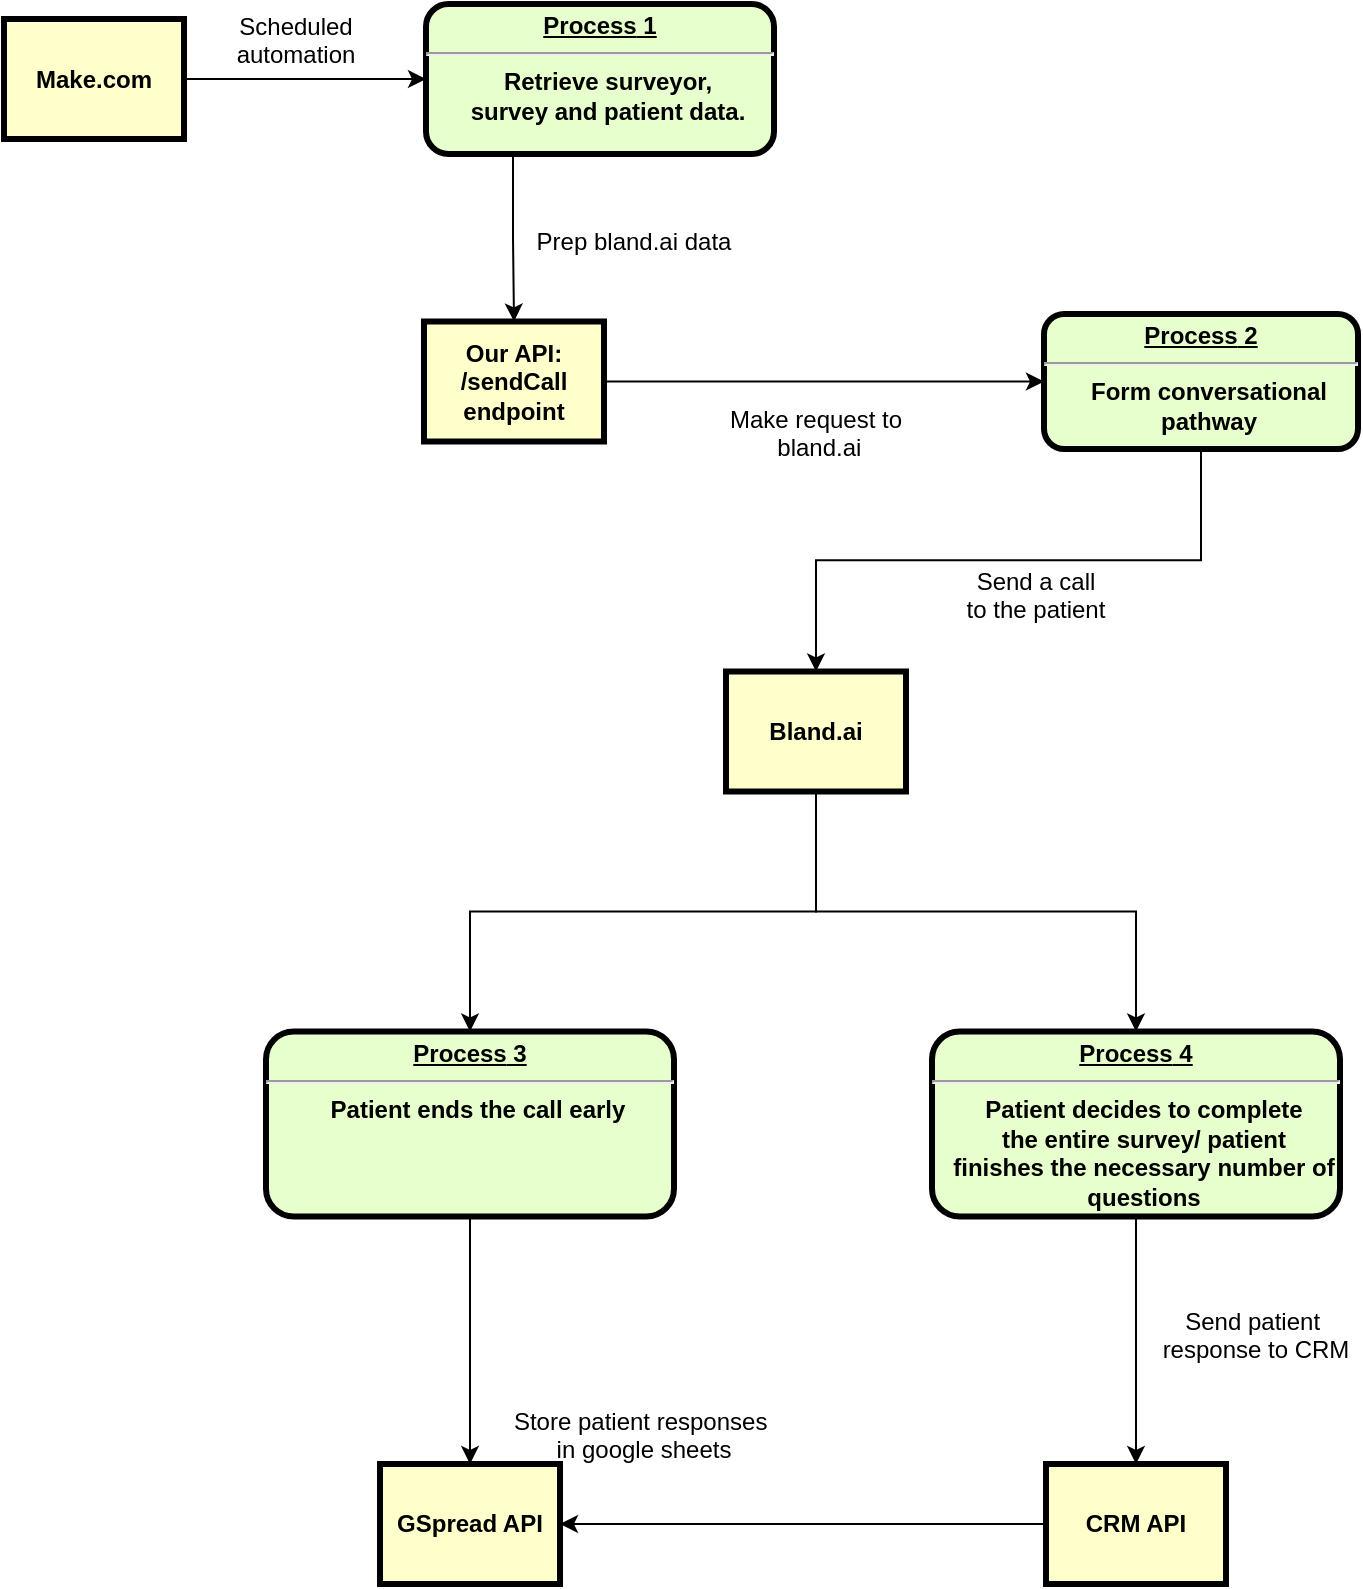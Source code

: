 <mxfile version="24.7.6">
  <diagram name="Page-1" id="c7558073-3199-34d8-9f00-42111426c3f3">
    <mxGraphModel dx="993" dy="530" grid="1" gridSize="10" guides="1" tooltips="1" connect="1" arrows="1" fold="1" page="1" pageScale="1" pageWidth="826" pageHeight="1169" background="none" math="0" shadow="0">
      <root>
        <mxCell id="0" />
        <mxCell id="1" parent="0" />
        <mxCell id="ErG2O9qAp3Nakc66tyu8-138" style="edgeStyle=orthogonalEdgeStyle;rounded=0;orthogonalLoop=1;jettySize=auto;html=1;exitX=1;exitY=0.5;exitDx=0;exitDy=0;entryX=0;entryY=0.5;entryDx=0;entryDy=0;" edge="1" parent="1" source="ErG2O9qAp3Nakc66tyu8-103" target="ErG2O9qAp3Nakc66tyu8-106">
          <mxGeometry relative="1" as="geometry" />
        </mxCell>
        <mxCell id="ErG2O9qAp3Nakc66tyu8-103" value="Make.com" style="whiteSpace=wrap;align=center;verticalAlign=middle;fontStyle=1;strokeWidth=3;fillColor=#FFFFCC" vertex="1" parent="1">
          <mxGeometry x="79" y="37.5" width="90" height="60" as="geometry" />
        </mxCell>
        <mxCell id="ErG2O9qAp3Nakc66tyu8-104" value="Scheduled &#xa;automation" style="text;spacingTop=-5;align=center" vertex="1" parent="1">
          <mxGeometry x="210" y="32.5" width="30" height="20" as="geometry" />
        </mxCell>
        <mxCell id="ErG2O9qAp3Nakc66tyu8-135" style="edgeStyle=orthogonalEdgeStyle;rounded=0;orthogonalLoop=1;jettySize=auto;html=1;exitX=0.25;exitY=1;exitDx=0;exitDy=0;entryX=0.5;entryY=0;entryDx=0;entryDy=0;" edge="1" parent="1" source="ErG2O9qAp3Nakc66tyu8-106" target="ErG2O9qAp3Nakc66tyu8-109">
          <mxGeometry relative="1" as="geometry" />
        </mxCell>
        <mxCell id="ErG2O9qAp3Nakc66tyu8-106" value="&lt;p style=&quot;margin: 0px; margin-top: 4px; text-align: center; text-decoration: underline;&quot;&gt;&lt;strong&gt;&lt;strong&gt;Process&lt;/strong&gt;&amp;nbsp;1&lt;br&gt;&lt;/strong&gt;&lt;/p&gt;&lt;hr&gt;&lt;p style=&quot;margin: 0px; margin-left: 8px;&quot;&gt;Retrieve&amp;nbsp;&lt;span style=&quot;background-color: initial;&quot;&gt;surveyor,&lt;/span&gt;&lt;/p&gt;&lt;p style=&quot;margin: 0px; margin-left: 8px;&quot;&gt;survey and patient data.&lt;/p&gt;" style="verticalAlign=middle;align=center;overflow=fill;fontSize=12;fontFamily=Helvetica;html=1;rounded=1;fontStyle=1;strokeWidth=3;fillColor=#E6FFCC" vertex="1" parent="1">
          <mxGeometry x="290" y="30" width="174" height="75" as="geometry" />
        </mxCell>
        <mxCell id="ErG2O9qAp3Nakc66tyu8-108" value="Prep bland.ai data" style="text;spacingTop=-5;align=center" vertex="1" parent="1">
          <mxGeometry x="379" y="140" width="30" height="20" as="geometry" />
        </mxCell>
        <mxCell id="ErG2O9qAp3Nakc66tyu8-133" style="edgeStyle=orthogonalEdgeStyle;rounded=0;orthogonalLoop=1;jettySize=auto;html=1;exitX=1;exitY=0.5;exitDx=0;exitDy=0;entryX=0;entryY=0.5;entryDx=0;entryDy=0;" edge="1" parent="1" source="ErG2O9qAp3Nakc66tyu8-109" target="ErG2O9qAp3Nakc66tyu8-110">
          <mxGeometry relative="1" as="geometry" />
        </mxCell>
        <mxCell id="ErG2O9qAp3Nakc66tyu8-109" value="Our API:&#xa;/sendCall&#xa;endpoint" style="whiteSpace=wrap;align=center;verticalAlign=middle;fontStyle=1;strokeWidth=3;fillColor=#FFFFCC" vertex="1" parent="1">
          <mxGeometry x="289" y="188.75" width="90" height="60" as="geometry" />
        </mxCell>
        <mxCell id="ErG2O9qAp3Nakc66tyu8-131" style="edgeStyle=orthogonalEdgeStyle;rounded=0;orthogonalLoop=1;jettySize=auto;html=1;exitX=0.5;exitY=1;exitDx=0;exitDy=0;entryX=0.5;entryY=0;entryDx=0;entryDy=0;" edge="1" parent="1" source="ErG2O9qAp3Nakc66tyu8-110" target="ErG2O9qAp3Nakc66tyu8-114">
          <mxGeometry relative="1" as="geometry" />
        </mxCell>
        <mxCell id="ErG2O9qAp3Nakc66tyu8-110" value="&lt;p style=&quot;margin: 0px; margin-top: 4px; text-align: center; text-decoration: underline;&quot;&gt;&lt;strong&gt;&lt;strong&gt;Process&lt;/strong&gt;&amp;nbsp;2&lt;br&gt;&lt;/strong&gt;&lt;/p&gt;&lt;hr&gt;&lt;p style=&quot;margin: 0px; margin-left: 8px;&quot;&gt;Form conversational&lt;/p&gt;&lt;p style=&quot;margin: 0px; margin-left: 8px;&quot;&gt;pathway&lt;/p&gt;" style="verticalAlign=middle;align=center;overflow=fill;fontSize=12;fontFamily=Helvetica;html=1;rounded=1;fontStyle=1;strokeWidth=3;fillColor=#E6FFCC" vertex="1" parent="1">
          <mxGeometry x="599" y="185" width="157" height="67.5" as="geometry" />
        </mxCell>
        <mxCell id="ErG2O9qAp3Nakc66tyu8-112" value="Make request to&#xa; bland.ai&#xa;" style="text;spacingTop=-5;align=center" vertex="1" parent="1">
          <mxGeometry x="470" y="228.75" width="30" height="20" as="geometry" />
        </mxCell>
        <mxCell id="ErG2O9qAp3Nakc66tyu8-113" value="Send a call&#xa;to the patient" style="text;spacingTop=-5;align=center" vertex="1" parent="1">
          <mxGeometry x="580" y="310" width="30" height="20" as="geometry" />
        </mxCell>
        <mxCell id="ErG2O9qAp3Nakc66tyu8-156" style="edgeStyle=orthogonalEdgeStyle;rounded=0;orthogonalLoop=1;jettySize=auto;html=1;exitX=0.5;exitY=1;exitDx=0;exitDy=0;entryX=0.5;entryY=0;entryDx=0;entryDy=0;" edge="1" parent="1" source="ErG2O9qAp3Nakc66tyu8-114" target="ErG2O9qAp3Nakc66tyu8-123">
          <mxGeometry relative="1" as="geometry" />
        </mxCell>
        <mxCell id="ErG2O9qAp3Nakc66tyu8-158" style="edgeStyle=orthogonalEdgeStyle;rounded=0;orthogonalLoop=1;jettySize=auto;html=1;exitX=0.5;exitY=1;exitDx=0;exitDy=0;entryX=0.5;entryY=0;entryDx=0;entryDy=0;" edge="1" parent="1" source="ErG2O9qAp3Nakc66tyu8-114" target="ErG2O9qAp3Nakc66tyu8-118">
          <mxGeometry relative="1" as="geometry" />
        </mxCell>
        <mxCell id="ErG2O9qAp3Nakc66tyu8-114" value="Bland.ai" style="whiteSpace=wrap;align=center;verticalAlign=middle;fontStyle=1;strokeWidth=3;fillColor=#FFFFCC" vertex="1" parent="1">
          <mxGeometry x="440" y="363.75" width="90" height="60" as="geometry" />
        </mxCell>
        <mxCell id="ErG2O9qAp3Nakc66tyu8-153" style="edgeStyle=orthogonalEdgeStyle;rounded=0;orthogonalLoop=1;jettySize=auto;html=1;exitX=0.5;exitY=1;exitDx=0;exitDy=0;entryX=0.5;entryY=0;entryDx=0;entryDy=0;" edge="1" parent="1" source="ErG2O9qAp3Nakc66tyu8-118" target="ErG2O9qAp3Nakc66tyu8-152">
          <mxGeometry relative="1" as="geometry" />
        </mxCell>
        <mxCell id="ErG2O9qAp3Nakc66tyu8-118" value="&lt;p style=&quot;margin: 0px; margin-top: 4px; text-align: center; text-decoration: underline;&quot;&gt;&lt;strong&gt;&lt;strong&gt;Process&lt;/strong&gt;&amp;nbsp;3&lt;br&gt;&lt;/strong&gt;&lt;/p&gt;&lt;hr&gt;&lt;p style=&quot;margin: 0px; margin-left: 8px;&quot;&gt;Patient ends the call early&lt;/p&gt;" style="verticalAlign=middle;align=center;overflow=fill;fontSize=12;fontFamily=Helvetica;html=1;rounded=1;fontStyle=1;strokeWidth=3;fillColor=#E6FFCC" vertex="1" parent="1">
          <mxGeometry x="210" y="543.75" width="204" height="92.5" as="geometry" />
        </mxCell>
        <mxCell id="ErG2O9qAp3Nakc66tyu8-145" style="edgeStyle=orthogonalEdgeStyle;rounded=0;orthogonalLoop=1;jettySize=auto;html=1;exitX=0.5;exitY=1;exitDx=0;exitDy=0;entryX=0.5;entryY=0;entryDx=0;entryDy=0;" edge="1" parent="1" source="ErG2O9qAp3Nakc66tyu8-123" target="ErG2O9qAp3Nakc66tyu8-144">
          <mxGeometry relative="1" as="geometry" />
        </mxCell>
        <mxCell id="ErG2O9qAp3Nakc66tyu8-123" value="&lt;p style=&quot;margin: 0px; margin-top: 4px; text-align: center; text-decoration: underline;&quot;&gt;&lt;strong&gt;&lt;strong&gt;Process&lt;/strong&gt;&amp;nbsp;4&lt;br&gt;&lt;/strong&gt;&lt;/p&gt;&lt;hr&gt;&lt;p style=&quot;margin: 0px; margin-left: 8px;&quot;&gt;Patient decides to complete&lt;/p&gt;&lt;p style=&quot;margin: 0px; margin-left: 8px;&quot;&gt;&lt;span style=&quot;background-color: initial;&quot;&gt;the entire survey/ patient&lt;/span&gt;&lt;/p&gt;&lt;p style=&quot;margin: 0px; margin-left: 8px;&quot;&gt;finishes the necessary number of&lt;/p&gt;&lt;p style=&quot;margin: 0px; margin-left: 8px;&quot;&gt;questions&lt;/p&gt;" style="verticalAlign=middle;align=center;overflow=fill;fontSize=12;fontFamily=Helvetica;html=1;rounded=1;fontStyle=1;strokeWidth=3;fillColor=#E6FFCC" vertex="1" parent="1">
          <mxGeometry x="543" y="543.75" width="204" height="92.5" as="geometry" />
        </mxCell>
        <mxCell id="ErG2O9qAp3Nakc66tyu8-141" value="Store patient responses &#xa;in google sheets" style="text;spacingTop=-5;align=center" vertex="1" parent="1">
          <mxGeometry x="384" y="730" width="30" height="20" as="geometry" />
        </mxCell>
        <mxCell id="ErG2O9qAp3Nakc66tyu8-154" style="edgeStyle=orthogonalEdgeStyle;rounded=0;orthogonalLoop=1;jettySize=auto;html=1;exitX=0;exitY=0.5;exitDx=0;exitDy=0;entryX=1;entryY=0.5;entryDx=0;entryDy=0;" edge="1" parent="1" source="ErG2O9qAp3Nakc66tyu8-144" target="ErG2O9qAp3Nakc66tyu8-152">
          <mxGeometry relative="1" as="geometry" />
        </mxCell>
        <mxCell id="ErG2O9qAp3Nakc66tyu8-144" value="CRM API" style="whiteSpace=wrap;align=center;verticalAlign=middle;fontStyle=1;strokeWidth=3;fillColor=#FFFFCC" vertex="1" parent="1">
          <mxGeometry x="600" y="760" width="90" height="60" as="geometry" />
        </mxCell>
        <mxCell id="ErG2O9qAp3Nakc66tyu8-151" value="Send patient &#xa;response to CRM" style="text;spacingTop=-5;align=center" vertex="1" parent="1">
          <mxGeometry x="680" y="680" width="50" height="40" as="geometry" />
        </mxCell>
        <mxCell id="ErG2O9qAp3Nakc66tyu8-152" value="GSpread API" style="whiteSpace=wrap;align=center;verticalAlign=middle;fontStyle=1;strokeWidth=3;fillColor=#FFFFCC" vertex="1" parent="1">
          <mxGeometry x="267" y="760" width="90" height="60" as="geometry" />
        </mxCell>
      </root>
    </mxGraphModel>
  </diagram>
</mxfile>
